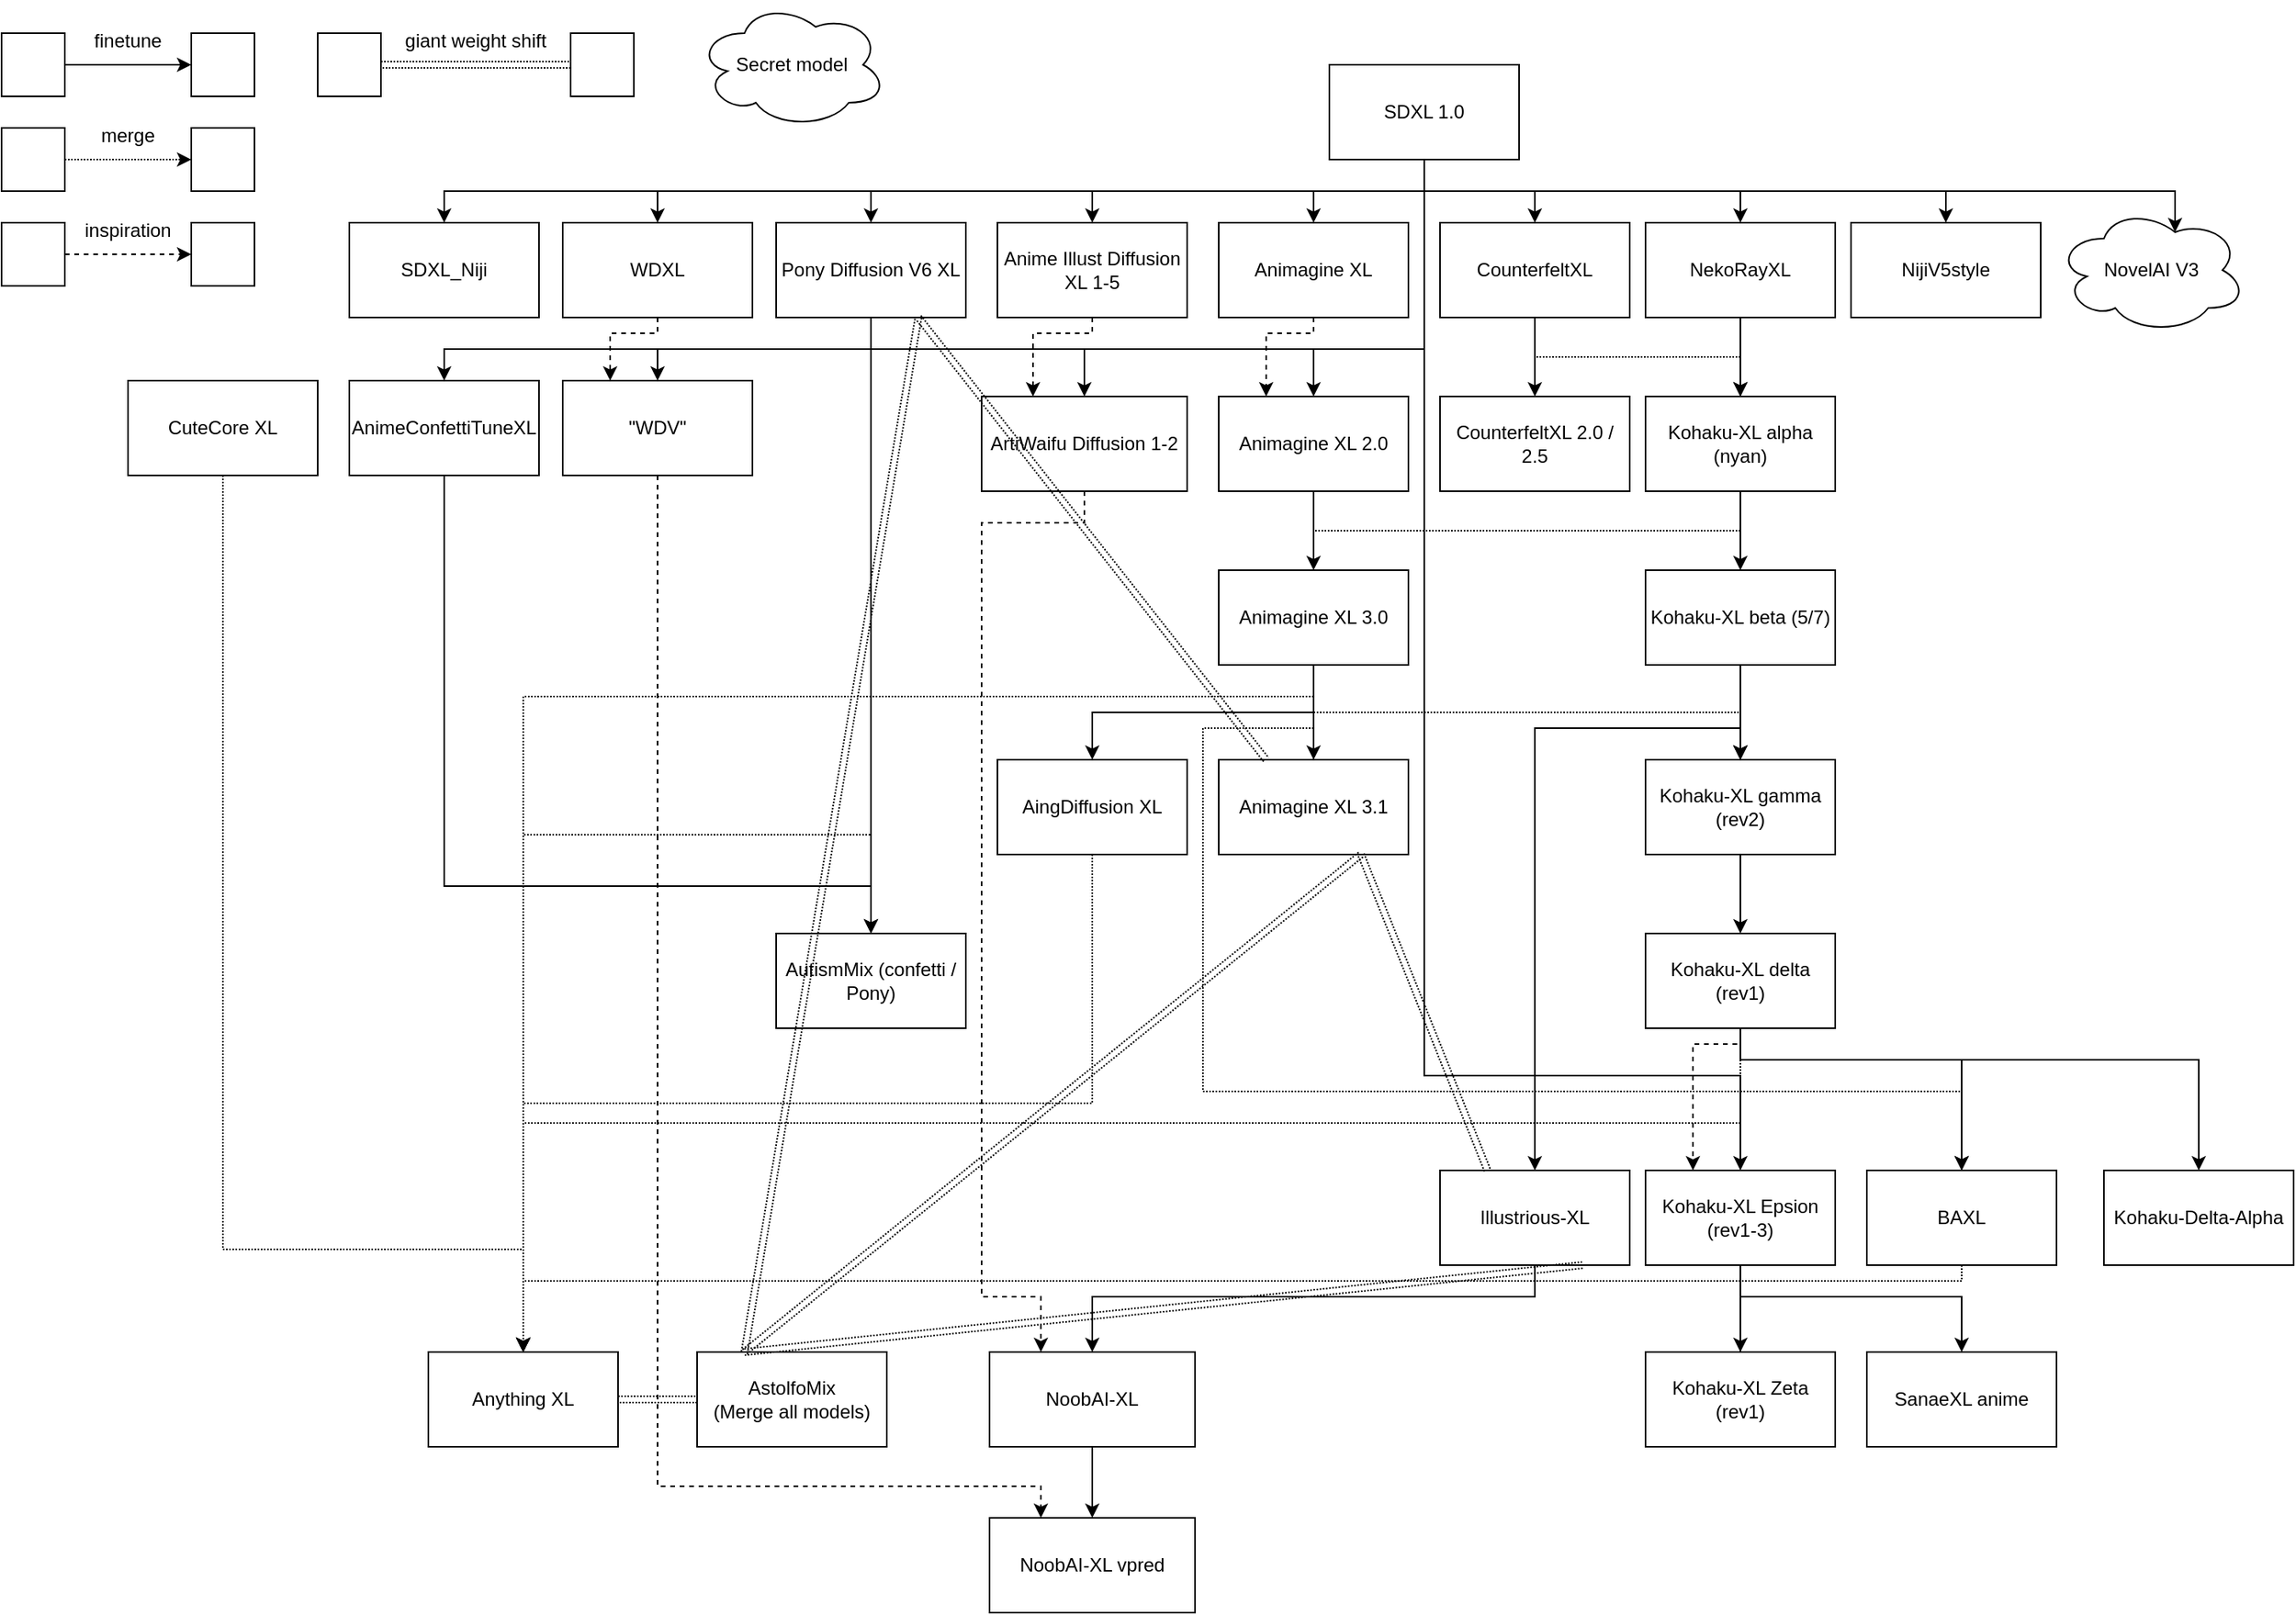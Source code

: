 <mxfile version="24.8.0">
  <diagram id="m0Ob3QLjGS2blMZskuCH" name="Page-1">
    <mxGraphModel dx="794" dy="1143" grid="1" gridSize="10" guides="1" tooltips="1" connect="1" arrows="1" fold="1" page="1" pageScale="1" pageWidth="827" pageHeight="1169" math="0" shadow="0">
      <root>
        <mxCell id="0" />
        <mxCell id="1" parent="0" />
        <mxCell id="ceStB5Z2nyG-vY0FfexK-5" style="edgeStyle=orthogonalEdgeStyle;rounded=0;orthogonalLoop=1;jettySize=auto;html=1;exitX=0.5;exitY=1;exitDx=0;exitDy=0;entryX=0.5;entryY=0;entryDx=0;entryDy=0;" parent="1" source="ceStB5Z2nyG-vY0FfexK-1" target="ceStB5Z2nyG-vY0FfexK-2" edge="1">
          <mxGeometry relative="1" as="geometry" />
        </mxCell>
        <mxCell id="ceStB5Z2nyG-vY0FfexK-6" style="edgeStyle=orthogonalEdgeStyle;rounded=0;orthogonalLoop=1;jettySize=auto;html=1;exitX=0.5;exitY=1;exitDx=0;exitDy=0;entryX=0.5;entryY=0;entryDx=0;entryDy=0;" parent="1" source="ceStB5Z2nyG-vY0FfexK-1" target="ceStB5Z2nyG-vY0FfexK-3" edge="1">
          <mxGeometry relative="1" as="geometry">
            <mxPoint x="970" y="100" as="sourcePoint" />
          </mxGeometry>
        </mxCell>
        <mxCell id="ceStB5Z2nyG-vY0FfexK-7" style="edgeStyle=orthogonalEdgeStyle;rounded=0;orthogonalLoop=1;jettySize=auto;html=1;exitX=0.5;exitY=1;exitDx=0;exitDy=0;entryX=0.5;entryY=0;entryDx=0;entryDy=0;" parent="1" source="ceStB5Z2nyG-vY0FfexK-1" target="ceStB5Z2nyG-vY0FfexK-4" edge="1">
          <mxGeometry relative="1" as="geometry" />
        </mxCell>
        <mxCell id="ceStB5Z2nyG-vY0FfexK-9" style="edgeStyle=orthogonalEdgeStyle;rounded=0;orthogonalLoop=1;jettySize=auto;html=1;exitX=0.5;exitY=1;exitDx=0;exitDy=0;entryX=0.5;entryY=0;entryDx=0;entryDy=0;" parent="1" source="ceStB5Z2nyG-vY0FfexK-1" target="ceStB5Z2nyG-vY0FfexK-8" edge="1">
          <mxGeometry relative="1" as="geometry">
            <mxPoint x="970" y="100" as="sourcePoint" />
          </mxGeometry>
        </mxCell>
        <mxCell id="ceStB5Z2nyG-vY0FfexK-17" style="edgeStyle=orthogonalEdgeStyle;rounded=0;orthogonalLoop=1;jettySize=auto;html=1;exitX=0.5;exitY=1;exitDx=0;exitDy=0;entryX=0.5;entryY=0;entryDx=0;entryDy=0;" parent="1" source="ceStB5Z2nyG-vY0FfexK-1" target="ceStB5Z2nyG-vY0FfexK-10" edge="1">
          <mxGeometry relative="1" as="geometry" />
        </mxCell>
        <mxCell id="ceStB5Z2nyG-vY0FfexK-21" style="edgeStyle=orthogonalEdgeStyle;rounded=0;orthogonalLoop=1;jettySize=auto;html=1;exitX=0.5;exitY=1;exitDx=0;exitDy=0;entryX=0.5;entryY=0;entryDx=0;entryDy=0;" parent="1" source="ceStB5Z2nyG-vY0FfexK-1" target="ceStB5Z2nyG-vY0FfexK-18" edge="1">
          <mxGeometry relative="1" as="geometry">
            <mxPoint x="970" y="100" as="sourcePoint" />
            <Array as="points">
              <mxPoint x="940" y="120" />
              <mxPoint x="1010" y="120" />
            </Array>
          </mxGeometry>
        </mxCell>
        <mxCell id="ceStB5Z2nyG-vY0FfexK-31" style="edgeStyle=orthogonalEdgeStyle;rounded=0;orthogonalLoop=1;jettySize=auto;html=1;exitX=0.5;exitY=1;exitDx=0;exitDy=0;entryX=0.5;entryY=0;entryDx=0;entryDy=0;" parent="1" source="ceStB5Z2nyG-vY0FfexK-1" target="ceStB5Z2nyG-vY0FfexK-29" edge="1">
          <mxGeometry relative="1" as="geometry">
            <Array as="points">
              <mxPoint x="940" y="220" />
              <mxPoint x="725" y="220" />
            </Array>
          </mxGeometry>
        </mxCell>
        <mxCell id="ceStB5Z2nyG-vY0FfexK-32" style="edgeStyle=orthogonalEdgeStyle;rounded=0;orthogonalLoop=1;jettySize=auto;html=1;exitX=0.5;exitY=1;exitDx=0;exitDy=0;entryX=0.5;entryY=0;entryDx=0;entryDy=0;" parent="1" source="ceStB5Z2nyG-vY0FfexK-1" target="ceStB5Z2nyG-vY0FfexK-27" edge="1">
          <mxGeometry relative="1" as="geometry" />
        </mxCell>
        <mxCell id="ceStB5Z2nyG-vY0FfexK-35" style="edgeStyle=orthogonalEdgeStyle;rounded=0;orthogonalLoop=1;jettySize=auto;html=1;exitX=0.5;exitY=1;exitDx=0;exitDy=0;entryX=0.625;entryY=0.2;entryDx=0;entryDy=0;entryPerimeter=0;" parent="1" source="ceStB5Z2nyG-vY0FfexK-1" target="ceStB5Z2nyG-vY0FfexK-88" edge="1">
          <mxGeometry relative="1" as="geometry">
            <mxPoint x="970" y="100" as="sourcePoint" />
            <mxPoint x="1405.0" y="140" as="targetPoint" />
            <Array as="points">
              <mxPoint x="940" y="120" />
              <mxPoint x="1415" y="120" />
            </Array>
          </mxGeometry>
        </mxCell>
        <mxCell id="ceStB5Z2nyG-vY0FfexK-41" style="edgeStyle=orthogonalEdgeStyle;rounded=0;orthogonalLoop=1;jettySize=auto;html=1;exitX=0.5;exitY=1;exitDx=0;exitDy=0;entryX=0.5;entryY=0;entryDx=0;entryDy=0;" parent="1" source="ceStB5Z2nyG-vY0FfexK-1" target="ceStB5Z2nyG-vY0FfexK-40" edge="1">
          <mxGeometry relative="1" as="geometry" />
        </mxCell>
        <mxCell id="ceStB5Z2nyG-vY0FfexK-47" style="edgeStyle=orthogonalEdgeStyle;rounded=0;orthogonalLoop=1;jettySize=auto;html=1;exitX=0.5;exitY=1;exitDx=0;exitDy=0;entryX=0.5;entryY=0;entryDx=0;entryDy=0;" parent="1" source="ceStB5Z2nyG-vY0FfexK-1" target="ceStB5Z2nyG-vY0FfexK-42" edge="1">
          <mxGeometry relative="1" as="geometry">
            <Array as="points">
              <mxPoint x="940" y="220" />
              <mxPoint x="455" y="220" />
            </Array>
          </mxGeometry>
        </mxCell>
        <mxCell id="ceStB5Z2nyG-vY0FfexK-76" style="edgeStyle=orthogonalEdgeStyle;rounded=0;orthogonalLoop=1;jettySize=auto;html=1;exitX=0.5;exitY=1;exitDx=0;exitDy=0;entryX=0.5;entryY=0;entryDx=0;entryDy=0;" parent="1" source="ceStB5Z2nyG-vY0FfexK-1" target="ceStB5Z2nyG-vY0FfexK-74" edge="1">
          <mxGeometry relative="1" as="geometry">
            <Array as="points">
              <mxPoint x="940" y="680" />
              <mxPoint x="1140" y="680" />
            </Array>
          </mxGeometry>
        </mxCell>
        <mxCell id="ceStB5Z2nyG-vY0FfexK-84" style="edgeStyle=orthogonalEdgeStyle;rounded=0;orthogonalLoop=1;jettySize=auto;html=1;exitX=0.5;exitY=1;exitDx=0;exitDy=0;entryX=0.5;entryY=0;entryDx=0;entryDy=0;" parent="1" source="ceStB5Z2nyG-vY0FfexK-1" target="ceStB5Z2nyG-vY0FfexK-82" edge="1">
          <mxGeometry relative="1" as="geometry">
            <Array as="points">
              <mxPoint x="940" y="220" />
              <mxPoint x="320" y="220" />
            </Array>
          </mxGeometry>
        </mxCell>
        <mxCell id="ceStB5Z2nyG-vY0FfexK-1" value="SDXL 1.0" style="rounded=0;whiteSpace=wrap;html=1;" parent="1" vertex="1">
          <mxGeometry x="880" y="40" width="120" height="60" as="geometry" />
        </mxCell>
        <mxCell id="ceStB5Z2nyG-vY0FfexK-2" value="SDXL_Niji" style="rounded=0;whiteSpace=wrap;html=1;" parent="1" vertex="1">
          <mxGeometry x="260" y="140" width="120" height="60" as="geometry" />
        </mxCell>
        <mxCell id="ceStB5Z2nyG-vY0FfexK-3" value="NijiV5style" style="rounded=0;whiteSpace=wrap;html=1;" parent="1" vertex="1">
          <mxGeometry x="1210" y="140" width="120" height="60" as="geometry" />
        </mxCell>
        <mxCell id="ceStB5Z2nyG-vY0FfexK-65" style="edgeStyle=orthogonalEdgeStyle;rounded=0;orthogonalLoop=1;jettySize=auto;html=1;exitX=0.5;exitY=1;exitDx=0;exitDy=0;entryX=0.5;entryY=0;entryDx=0;entryDy=0;dashed=1;dashPattern=1 1;" parent="1" source="ceStB5Z2nyG-vY0FfexK-4" target="ceStB5Z2nyG-vY0FfexK-58" edge="1">
          <mxGeometry relative="1" as="geometry" />
        </mxCell>
        <mxCell id="ceStB5Z2nyG-vY0FfexK-73" style="edgeStyle=orthogonalEdgeStyle;rounded=0;orthogonalLoop=1;jettySize=auto;html=1;exitX=0.5;exitY=1;exitDx=0;exitDy=0;entryX=0.5;entryY=0;entryDx=0;entryDy=0;" parent="1" source="ceStB5Z2nyG-vY0FfexK-4" target="ceStB5Z2nyG-vY0FfexK-72" edge="1">
          <mxGeometry relative="1" as="geometry" />
        </mxCell>
        <mxCell id="ceStB5Z2nyG-vY0FfexK-4" value="Pony Diffusion V6 XL" style="rounded=0;whiteSpace=wrap;html=1;" parent="1" vertex="1">
          <mxGeometry x="530" y="140" width="120" height="60" as="geometry" />
        </mxCell>
        <mxCell id="ceStB5Z2nyG-vY0FfexK-25" style="edgeStyle=orthogonalEdgeStyle;rounded=0;orthogonalLoop=1;jettySize=auto;html=1;exitX=0.5;exitY=1;exitDx=0;exitDy=0;entryX=0.5;entryY=0;entryDx=0;entryDy=0;" parent="1" source="ceStB5Z2nyG-vY0FfexK-8" target="ceStB5Z2nyG-vY0FfexK-24" edge="1">
          <mxGeometry relative="1" as="geometry" />
        </mxCell>
        <mxCell id="ceStB5Z2nyG-vY0FfexK-8" value="NekoRayXL" style="rounded=0;whiteSpace=wrap;html=1;" parent="1" vertex="1">
          <mxGeometry x="1080" y="140" width="120" height="60" as="geometry" />
        </mxCell>
        <mxCell id="ceStB5Z2nyG-vY0FfexK-14" style="edgeStyle=orthogonalEdgeStyle;rounded=0;orthogonalLoop=1;jettySize=auto;html=1;exitX=0.5;exitY=1;exitDx=0;exitDy=0;entryX=0.5;entryY=0;entryDx=0;entryDy=0;" parent="1" source="ceStB5Z2nyG-vY0FfexK-1" target="ceStB5Z2nyG-vY0FfexK-11" edge="1">
          <mxGeometry relative="1" as="geometry">
            <Array as="points">
              <mxPoint x="940" y="220" />
              <mxPoint x="870" y="220" />
            </Array>
          </mxGeometry>
        </mxCell>
        <mxCell id="ceStB5Z2nyG-vY0FfexK-28" style="edgeStyle=orthogonalEdgeStyle;rounded=0;orthogonalLoop=1;jettySize=auto;html=1;exitX=0.5;exitY=1;exitDx=0;exitDy=0;entryX=0.25;entryY=0;entryDx=0;entryDy=0;dashed=1;" parent="1" source="ceStB5Z2nyG-vY0FfexK-10" target="ceStB5Z2nyG-vY0FfexK-11" edge="1">
          <mxGeometry relative="1" as="geometry">
            <Array as="points">
              <mxPoint x="870" y="210" />
              <mxPoint x="840" y="210" />
            </Array>
          </mxGeometry>
        </mxCell>
        <mxCell id="ceStB5Z2nyG-vY0FfexK-10" value="Animagine XL" style="rounded=0;whiteSpace=wrap;html=1;" parent="1" vertex="1">
          <mxGeometry x="810" y="140" width="120" height="60" as="geometry" />
        </mxCell>
        <mxCell id="ceStB5Z2nyG-vY0FfexK-15" style="edgeStyle=orthogonalEdgeStyle;rounded=0;orthogonalLoop=1;jettySize=auto;html=1;exitX=0.5;exitY=1;exitDx=0;exitDy=0;entryX=0.5;entryY=0;entryDx=0;entryDy=0;" parent="1" source="ceStB5Z2nyG-vY0FfexK-11" target="ceStB5Z2nyG-vY0FfexK-12" edge="1">
          <mxGeometry relative="1" as="geometry" />
        </mxCell>
        <mxCell id="ceStB5Z2nyG-vY0FfexK-53" style="edgeStyle=orthogonalEdgeStyle;rounded=0;orthogonalLoop=1;jettySize=auto;html=1;exitX=0.5;exitY=1;exitDx=0;exitDy=0;entryX=0.5;entryY=0;entryDx=0;entryDy=0;startArrow=none;" parent="1" source="ceStB5Z2nyG-vY0FfexK-48" target="ceStB5Z2nyG-vY0FfexK-51" edge="1">
          <mxGeometry relative="1" as="geometry" />
        </mxCell>
        <mxCell id="ceStB5Z2nyG-vY0FfexK-11" value="Animagine XL 2.0" style="rounded=0;whiteSpace=wrap;html=1;" parent="1" vertex="1">
          <mxGeometry x="810" y="250" width="120" height="60" as="geometry" />
        </mxCell>
        <mxCell id="ceStB5Z2nyG-vY0FfexK-16" style="edgeStyle=orthogonalEdgeStyle;rounded=0;orthogonalLoop=1;jettySize=auto;html=1;exitX=0.5;exitY=1;exitDx=0;exitDy=0;entryX=0.5;entryY=0;entryDx=0;entryDy=0;" parent="1" source="ceStB5Z2nyG-vY0FfexK-12" target="ceStB5Z2nyG-vY0FfexK-13" edge="1">
          <mxGeometry relative="1" as="geometry" />
        </mxCell>
        <mxCell id="ceStB5Z2nyG-vY0FfexK-54" style="edgeStyle=orthogonalEdgeStyle;rounded=0;orthogonalLoop=1;jettySize=auto;html=1;exitX=0.5;exitY=1;exitDx=0;exitDy=0;entryX=0.5;entryY=0;entryDx=0;entryDy=0;dashed=1;dashPattern=1 1;" parent="1" source="ceStB5Z2nyG-vY0FfexK-12" target="ceStB5Z2nyG-vY0FfexK-51" edge="1">
          <mxGeometry relative="1" as="geometry" />
        </mxCell>
        <mxCell id="ceStB5Z2nyG-vY0FfexK-61" style="edgeStyle=orthogonalEdgeStyle;rounded=0;orthogonalLoop=1;jettySize=auto;html=1;exitX=0.5;exitY=1;exitDx=0;exitDy=0;entryX=0.5;entryY=0;entryDx=0;entryDy=0;" parent="1" source="ceStB5Z2nyG-vY0FfexK-12" target="ceStB5Z2nyG-vY0FfexK-59" edge="1">
          <mxGeometry relative="1" as="geometry" />
        </mxCell>
        <mxCell id="ceStB5Z2nyG-vY0FfexK-71" style="edgeStyle=orthogonalEdgeStyle;rounded=0;orthogonalLoop=1;jettySize=auto;html=1;exitX=0.5;exitY=1;exitDx=0;exitDy=0;entryX=0.5;entryY=0;entryDx=0;entryDy=0;dashed=1;dashPattern=1 1;" parent="1" source="ceStB5Z2nyG-vY0FfexK-12" target="ceStB5Z2nyG-vY0FfexK-68" edge="1">
          <mxGeometry relative="1" as="geometry">
            <Array as="points">
              <mxPoint x="870" y="460" />
              <mxPoint x="800" y="460" />
              <mxPoint x="800" y="690" />
              <mxPoint x="1280" y="690" />
            </Array>
          </mxGeometry>
        </mxCell>
        <mxCell id="ceStB5Z2nyG-vY0FfexK-12" value="Animagine XL 3.0" style="rounded=0;whiteSpace=wrap;html=1;" parent="1" vertex="1">
          <mxGeometry x="810" y="360" width="120" height="60" as="geometry" />
        </mxCell>
        <mxCell id="ceStB5Z2nyG-vY0FfexK-22" style="edgeStyle=orthogonalEdgeStyle;rounded=0;orthogonalLoop=1;jettySize=auto;html=1;exitX=0.5;exitY=1;exitDx=0;exitDy=0;entryX=0.5;entryY=0;entryDx=0;entryDy=0;" parent="1" source="ceStB5Z2nyG-vY0FfexK-18" target="ceStB5Z2nyG-vY0FfexK-19" edge="1">
          <mxGeometry relative="1" as="geometry" />
        </mxCell>
        <mxCell id="ceStB5Z2nyG-vY0FfexK-26" style="edgeStyle=orthogonalEdgeStyle;rounded=0;orthogonalLoop=1;jettySize=auto;html=1;exitX=0.5;exitY=1;exitDx=0;exitDy=0;entryX=0.5;entryY=0;entryDx=0;entryDy=0;dashed=1;dashPattern=1 1;" parent="1" source="ceStB5Z2nyG-vY0FfexK-18" target="ceStB5Z2nyG-vY0FfexK-24" edge="1">
          <mxGeometry relative="1" as="geometry">
            <mxPoint x="1290" y="560" as="targetPoint" />
          </mxGeometry>
        </mxCell>
        <mxCell id="ceStB5Z2nyG-vY0FfexK-18" value="CounterfeltXL" style="rounded=0;whiteSpace=wrap;html=1;" parent="1" vertex="1">
          <mxGeometry x="950" y="140" width="120" height="60" as="geometry" />
        </mxCell>
        <mxCell id="ceStB5Z2nyG-vY0FfexK-19" value="CounterfeltXL 2.0 / 2.5" style="rounded=0;whiteSpace=wrap;html=1;" parent="1" vertex="1">
          <mxGeometry x="950" y="250" width="120" height="60" as="geometry" />
        </mxCell>
        <mxCell id="ceStB5Z2nyG-vY0FfexK-49" style="edgeStyle=orthogonalEdgeStyle;rounded=0;orthogonalLoop=1;jettySize=auto;html=1;exitX=0.5;exitY=1;exitDx=0;exitDy=0;" parent="1" source="ceStB5Z2nyG-vY0FfexK-24" target="ceStB5Z2nyG-vY0FfexK-48" edge="1">
          <mxGeometry relative="1" as="geometry" />
        </mxCell>
        <mxCell id="ceStB5Z2nyG-vY0FfexK-24" value="Kohaku-XL alpha (nyan)" style="rounded=0;whiteSpace=wrap;html=1;" parent="1" vertex="1">
          <mxGeometry x="1080" y="250" width="120" height="60" as="geometry" />
        </mxCell>
        <mxCell id="ceStB5Z2nyG-vY0FfexK-30" style="edgeStyle=orthogonalEdgeStyle;rounded=0;orthogonalLoop=1;jettySize=auto;html=1;exitX=0.5;exitY=1;exitDx=0;exitDy=0;entryX=0.25;entryY=0;entryDx=0;entryDy=0;dashed=1;" parent="1" source="ceStB5Z2nyG-vY0FfexK-27" target="ceStB5Z2nyG-vY0FfexK-29" edge="1">
          <mxGeometry relative="1" as="geometry">
            <Array as="points">
              <mxPoint x="730" y="210" />
              <mxPoint x="693" y="210" />
            </Array>
          </mxGeometry>
        </mxCell>
        <mxCell id="ceStB5Z2nyG-vY0FfexK-27" value="Anime Illust Diffusion XL 1-5" style="rounded=0;whiteSpace=wrap;html=1;" parent="1" vertex="1">
          <mxGeometry x="670" y="140" width="120" height="60" as="geometry" />
        </mxCell>
        <mxCell id="ceStB5Z2nyG-vY0FfexK-39" style="edgeStyle=orthogonalEdgeStyle;rounded=0;orthogonalLoop=1;jettySize=auto;html=1;exitX=0.5;exitY=1;exitDx=0;exitDy=0;entryX=0.25;entryY=0;entryDx=0;entryDy=0;dashed=1;" parent="1" source="ceStB5Z2nyG-vY0FfexK-29" target="ceStB5Z2nyG-vY0FfexK-33" edge="1">
          <mxGeometry relative="1" as="geometry">
            <Array as="points">
              <mxPoint x="725" y="330" />
              <mxPoint x="660" y="330" />
              <mxPoint x="660" y="820" />
              <mxPoint x="698" y="820" />
            </Array>
          </mxGeometry>
        </mxCell>
        <mxCell id="ceStB5Z2nyG-vY0FfexK-29" value="ArtiWaifu Diffusion 1-2" style="rounded=0;whiteSpace=wrap;html=1;" parent="1" vertex="1">
          <mxGeometry x="660" y="250" width="130" height="60" as="geometry" />
        </mxCell>
        <mxCell id="ceStB5Z2nyG-vY0FfexK-45" style="edgeStyle=orthogonalEdgeStyle;rounded=0;orthogonalLoop=1;jettySize=auto;html=1;exitX=0.5;exitY=1;exitDx=0;exitDy=0;entryX=0.5;entryY=0;entryDx=0;entryDy=0;" parent="1" source="ceStB5Z2nyG-vY0FfexK-33" target="ceStB5Z2nyG-vY0FfexK-44" edge="1">
          <mxGeometry relative="1" as="geometry" />
        </mxCell>
        <mxCell id="ceStB5Z2nyG-vY0FfexK-33" value="NoobAI-XL" style="rounded=0;whiteSpace=wrap;html=1;" parent="1" vertex="1">
          <mxGeometry x="665" y="855" width="130" height="60" as="geometry" />
        </mxCell>
        <mxCell id="ceStB5Z2nyG-vY0FfexK-37" style="edgeStyle=orthogonalEdgeStyle;rounded=0;orthogonalLoop=1;jettySize=auto;html=1;exitX=0.5;exitY=1;exitDx=0;exitDy=0;entryX=0.5;entryY=0;entryDx=0;entryDy=0;" parent="1" source="ceStB5Z2nyG-vY0FfexK-36" target="ceStB5Z2nyG-vY0FfexK-33" edge="1">
          <mxGeometry relative="1" as="geometry">
            <Array as="points">
              <mxPoint x="1010" y="820" />
              <mxPoint x="730" y="820" />
            </Array>
          </mxGeometry>
        </mxCell>
        <mxCell id="ceStB5Z2nyG-vY0FfexK-36" value="&lt;div&gt;Illustrious-XL&lt;/div&gt;" style="rounded=0;whiteSpace=wrap;html=1;" parent="1" vertex="1">
          <mxGeometry x="950" y="740" width="120" height="60" as="geometry" />
        </mxCell>
        <mxCell id="ceStB5Z2nyG-vY0FfexK-43" style="edgeStyle=orthogonalEdgeStyle;rounded=0;orthogonalLoop=1;jettySize=auto;html=1;exitX=0.5;exitY=1;exitDx=0;exitDy=0;entryX=0.25;entryY=0;entryDx=0;entryDy=0;dashed=1;" parent="1" source="ceStB5Z2nyG-vY0FfexK-40" target="ceStB5Z2nyG-vY0FfexK-42" edge="1">
          <mxGeometry relative="1" as="geometry">
            <Array as="points">
              <mxPoint x="455" y="210" />
              <mxPoint x="425" y="210" />
            </Array>
          </mxGeometry>
        </mxCell>
        <mxCell id="ceStB5Z2nyG-vY0FfexK-40" value="WDXL" style="rounded=0;whiteSpace=wrap;html=1;" parent="1" vertex="1">
          <mxGeometry x="395" y="140" width="120" height="60" as="geometry" />
        </mxCell>
        <mxCell id="ceStB5Z2nyG-vY0FfexK-46" style="edgeStyle=orthogonalEdgeStyle;rounded=0;orthogonalLoop=1;jettySize=auto;html=1;exitX=0.5;exitY=1;exitDx=0;exitDy=0;entryX=0.25;entryY=0;entryDx=0;entryDy=0;dashed=1;" parent="1" source="ceStB5Z2nyG-vY0FfexK-42" target="ceStB5Z2nyG-vY0FfexK-44" edge="1">
          <mxGeometry relative="1" as="geometry">
            <Array as="points">
              <mxPoint x="455" y="940" />
              <mxPoint x="698" y="940" />
            </Array>
          </mxGeometry>
        </mxCell>
        <mxCell id="ceStB5Z2nyG-vY0FfexK-42" value="&quot;WDV&quot;" style="rounded=0;whiteSpace=wrap;html=1;" parent="1" vertex="1">
          <mxGeometry x="395" y="240" width="120" height="60" as="geometry" />
        </mxCell>
        <mxCell id="ceStB5Z2nyG-vY0FfexK-44" value="NoobAI-XL vpred" style="rounded=0;whiteSpace=wrap;html=1;" parent="1" vertex="1">
          <mxGeometry x="665" y="960" width="130" height="60" as="geometry" />
        </mxCell>
        <mxCell id="ceStB5Z2nyG-vY0FfexK-50" style="edgeStyle=orthogonalEdgeStyle;rounded=0;orthogonalLoop=1;jettySize=auto;html=1;exitX=0.5;exitY=1;exitDx=0;exitDy=0;entryX=0.5;entryY=0;entryDx=0;entryDy=0;" parent="1" source="ceStB5Z2nyG-vY0FfexK-48" target="ceStB5Z2nyG-vY0FfexK-36" edge="1">
          <mxGeometry relative="1" as="geometry">
            <Array as="points">
              <mxPoint x="1140" y="460" />
              <mxPoint x="1010" y="460" />
            </Array>
          </mxGeometry>
        </mxCell>
        <mxCell id="ceStB5Z2nyG-vY0FfexK-52" style="edgeStyle=orthogonalEdgeStyle;rounded=0;orthogonalLoop=1;jettySize=auto;html=1;exitX=0.5;exitY=1;exitDx=0;exitDy=0;entryX=0.5;entryY=0;entryDx=0;entryDy=0;" parent="1" source="ceStB5Z2nyG-vY0FfexK-48" target="ceStB5Z2nyG-vY0FfexK-51" edge="1">
          <mxGeometry relative="1" as="geometry" />
        </mxCell>
        <mxCell id="ceStB5Z2nyG-vY0FfexK-56" style="edgeStyle=orthogonalEdgeStyle;rounded=0;orthogonalLoop=1;jettySize=auto;html=1;exitX=0.5;exitY=1;exitDx=0;exitDy=0;entryX=0.5;entryY=0;entryDx=0;entryDy=0;" parent="1" source="ceStB5Z2nyG-vY0FfexK-51" target="ceStB5Z2nyG-vY0FfexK-55" edge="1">
          <mxGeometry relative="1" as="geometry" />
        </mxCell>
        <mxCell id="ceStB5Z2nyG-vY0FfexK-51" value="Kohaku-XL gamma (rev2)" style="rounded=0;whiteSpace=wrap;html=1;" parent="1" vertex="1">
          <mxGeometry x="1080" y="480" width="120" height="60" as="geometry" />
        </mxCell>
        <mxCell id="ceStB5Z2nyG-vY0FfexK-70" style="edgeStyle=orthogonalEdgeStyle;rounded=0;orthogonalLoop=1;jettySize=auto;html=1;exitX=0.5;exitY=1;exitDx=0;exitDy=0;entryX=0.5;entryY=0;entryDx=0;entryDy=0;" parent="1" source="ceStB5Z2nyG-vY0FfexK-55" target="ceStB5Z2nyG-vY0FfexK-68" edge="1">
          <mxGeometry relative="1" as="geometry">
            <Array as="points">
              <mxPoint x="1140" y="670" />
              <mxPoint x="1280" y="670" />
            </Array>
          </mxGeometry>
        </mxCell>
        <mxCell id="ceStB5Z2nyG-vY0FfexK-75" style="edgeStyle=orthogonalEdgeStyle;rounded=0;orthogonalLoop=1;jettySize=auto;html=1;exitX=0.5;exitY=1;exitDx=0;exitDy=0;entryX=0.25;entryY=0;entryDx=0;entryDy=0;dashed=1;" parent="1" source="ceStB5Z2nyG-vY0FfexK-55" target="ceStB5Z2nyG-vY0FfexK-74" edge="1">
          <mxGeometry relative="1" as="geometry">
            <Array as="points">
              <mxPoint x="1140" y="660" />
              <mxPoint x="1110" y="660" />
            </Array>
          </mxGeometry>
        </mxCell>
        <mxCell id="ceStB5Z2nyG-vY0FfexK-78" style="edgeStyle=orthogonalEdgeStyle;rounded=0;orthogonalLoop=1;jettySize=auto;html=1;exitX=0.5;exitY=1;exitDx=0;exitDy=0;entryX=0.5;entryY=0;entryDx=0;entryDy=0;startArrow=none;" parent="1" source="ceStB5Z2nyG-vY0FfexK-55" target="ceStB5Z2nyG-vY0FfexK-77" edge="1">
          <mxGeometry relative="1" as="geometry">
            <Array as="points">
              <mxPoint x="1140" y="670" />
              <mxPoint x="1430" y="670" />
            </Array>
          </mxGeometry>
        </mxCell>
        <mxCell id="ceStB5Z2nyG-vY0FfexK-55" value="Kohaku-XL delta (rev1)" style="rounded=0;whiteSpace=wrap;html=1;" parent="1" vertex="1">
          <mxGeometry x="1080" y="590" width="120" height="60" as="geometry" />
        </mxCell>
        <mxCell id="ceStB5Z2nyG-vY0FfexK-58" value="Anything XL" style="rounded=0;whiteSpace=wrap;html=1;" parent="1" vertex="1">
          <mxGeometry x="310" y="855" width="120" height="60" as="geometry" />
        </mxCell>
        <mxCell id="ceStB5Z2nyG-vY0FfexK-63" style="edgeStyle=orthogonalEdgeStyle;rounded=0;orthogonalLoop=1;jettySize=auto;html=1;exitX=0.5;exitY=1;exitDx=0;exitDy=0;entryX=0.5;entryY=0;entryDx=0;entryDy=0;dashed=1;dashPattern=1 1;" parent="1" source="ceStB5Z2nyG-vY0FfexK-59" target="ceStB5Z2nyG-vY0FfexK-58" edge="1">
          <mxGeometry relative="1" as="geometry">
            <mxPoint x="955" y="1055" as="targetPoint" />
          </mxGeometry>
        </mxCell>
        <mxCell id="ceStB5Z2nyG-vY0FfexK-59" value="AingDiffusion XL" style="rounded=0;whiteSpace=wrap;html=1;" parent="1" vertex="1">
          <mxGeometry x="670" y="480" width="120" height="60" as="geometry" />
        </mxCell>
        <mxCell id="ceStB5Z2nyG-vY0FfexK-67" style="edgeStyle=orthogonalEdgeStyle;rounded=0;orthogonalLoop=1;jettySize=auto;html=1;exitX=0.5;exitY=1;exitDx=0;exitDy=0;entryX=0.5;entryY=0;entryDx=0;entryDy=0;dashed=1;dashPattern=1 1;" parent="1" source="ceStB5Z2nyG-vY0FfexK-66" target="ceStB5Z2nyG-vY0FfexK-58" edge="1">
          <mxGeometry relative="1" as="geometry">
            <mxPoint x="955" y="1055" as="targetPoint" />
            <Array as="points">
              <mxPoint x="180" y="790" />
              <mxPoint x="370" y="790" />
            </Array>
          </mxGeometry>
        </mxCell>
        <mxCell id="ceStB5Z2nyG-vY0FfexK-66" value="CuteCore XL" style="rounded=0;whiteSpace=wrap;html=1;" parent="1" vertex="1">
          <mxGeometry x="120" y="240" width="120" height="60" as="geometry" />
        </mxCell>
        <mxCell id="ceStB5Z2nyG-vY0FfexK-69" style="edgeStyle=orthogonalEdgeStyle;rounded=0;orthogonalLoop=1;jettySize=auto;html=1;exitX=0.5;exitY=1;exitDx=0;exitDy=0;entryX=0.5;entryY=0;entryDx=0;entryDy=0;dashed=1;dashPattern=1 1;" parent="1" source="ceStB5Z2nyG-vY0FfexK-68" target="ceStB5Z2nyG-vY0FfexK-58" edge="1">
          <mxGeometry relative="1" as="geometry">
            <mxPoint x="955" y="1055" as="targetPoint" />
            <Array as="points">
              <mxPoint x="1280" y="810" />
              <mxPoint x="370" y="810" />
            </Array>
          </mxGeometry>
        </mxCell>
        <mxCell id="ceStB5Z2nyG-vY0FfexK-68" value="BAXL" style="rounded=0;whiteSpace=wrap;html=1;" parent="1" vertex="1">
          <mxGeometry x="1220" y="740" width="120" height="60" as="geometry" />
        </mxCell>
        <mxCell id="ceStB5Z2nyG-vY0FfexK-72" value="AutismMix (confetti / Pony)" style="rounded=0;whiteSpace=wrap;html=1;" parent="1" vertex="1">
          <mxGeometry x="530" y="590" width="120" height="60" as="geometry" />
        </mxCell>
        <mxCell id="ceStB5Z2nyG-vY0FfexK-80" style="edgeStyle=orthogonalEdgeStyle;rounded=0;orthogonalLoop=1;jettySize=auto;html=1;exitX=0.5;exitY=1;exitDx=0;exitDy=0;entryX=0.5;entryY=0;entryDx=0;entryDy=0;" parent="1" source="ceStB5Z2nyG-vY0FfexK-74" target="ceStB5Z2nyG-vY0FfexK-79" edge="1">
          <mxGeometry relative="1" as="geometry">
            <Array as="points">
              <mxPoint x="1140" y="820" />
              <mxPoint x="1280" y="820" />
            </Array>
          </mxGeometry>
        </mxCell>
        <mxCell id="ceStB5Z2nyG-vY0FfexK-86" style="edgeStyle=orthogonalEdgeStyle;rounded=0;orthogonalLoop=1;jettySize=auto;html=1;exitX=0.5;exitY=1;exitDx=0;exitDy=0;entryX=0.5;entryY=0;entryDx=0;entryDy=0;" parent="1" source="ceStB5Z2nyG-vY0FfexK-74" target="ceStB5Z2nyG-vY0FfexK-81" edge="1">
          <mxGeometry relative="1" as="geometry" />
        </mxCell>
        <mxCell id="ceStB5Z2nyG-vY0FfexK-77" value="Kohaku-Delta-Alpha" style="rounded=0;whiteSpace=wrap;html=1;" parent="1" vertex="1">
          <mxGeometry x="1370" y="740" width="120" height="60" as="geometry" />
        </mxCell>
        <mxCell id="ceStB5Z2nyG-vY0FfexK-79" value="SanaeXL anime" style="rounded=0;whiteSpace=wrap;html=1;" parent="1" vertex="1">
          <mxGeometry x="1220" y="855" width="120" height="60" as="geometry" />
        </mxCell>
        <mxCell id="ceStB5Z2nyG-vY0FfexK-83" style="edgeStyle=orthogonalEdgeStyle;rounded=0;orthogonalLoop=1;jettySize=auto;html=1;exitX=0.5;exitY=1;exitDx=0;exitDy=0;entryX=0.5;entryY=0;entryDx=0;entryDy=0;" parent="1" source="ceStB5Z2nyG-vY0FfexK-82" target="ceStB5Z2nyG-vY0FfexK-72" edge="1">
          <mxGeometry relative="1" as="geometry">
            <Array as="points">
              <mxPoint x="320" y="560" />
              <mxPoint x="590" y="560" />
            </Array>
          </mxGeometry>
        </mxCell>
        <mxCell id="ceStB5Z2nyG-vY0FfexK-82" value="AnimeConfettiTuneXL" style="rounded=0;whiteSpace=wrap;html=1;" parent="1" vertex="1">
          <mxGeometry x="260" y="240" width="120" height="60" as="geometry" />
        </mxCell>
        <mxCell id="ceStB5Z2nyG-vY0FfexK-88" value="&lt;span&gt;NovelAI V3&lt;/span&gt;" style="ellipse;shape=cloud;whiteSpace=wrap;html=1;" parent="1" vertex="1">
          <mxGeometry x="1340" y="130" width="120" height="80" as="geometry" />
        </mxCell>
        <mxCell id="ceStB5Z2nyG-vY0FfexK-48" value="Kohaku-XL beta (5/7)" style="rounded=0;whiteSpace=wrap;html=1;" parent="1" vertex="1">
          <mxGeometry x="1080" y="360" width="120" height="60" as="geometry" />
        </mxCell>
        <mxCell id="ceStB5Z2nyG-vY0FfexK-89" value="" style="edgeStyle=orthogonalEdgeStyle;rounded=0;orthogonalLoop=1;jettySize=auto;html=1;exitX=0.5;exitY=1;exitDx=0;exitDy=0;entryX=0.5;entryY=0;entryDx=0;entryDy=0;endArrow=none;dashed=1;dashPattern=1 1;" parent="1" source="ceStB5Z2nyG-vY0FfexK-11" target="ceStB5Z2nyG-vY0FfexK-48" edge="1">
          <mxGeometry relative="1" as="geometry">
            <mxPoint x="870" y="310" as="sourcePoint" />
            <mxPoint x="1140" y="450" as="targetPoint" />
          </mxGeometry>
        </mxCell>
        <mxCell id="ceStB5Z2nyG-vY0FfexK-13" value="Animagine XL 3.1" style="rounded=0;whiteSpace=wrap;html=1;" parent="1" vertex="1">
          <mxGeometry x="810" y="480" width="120" height="60" as="geometry" />
        </mxCell>
        <mxCell id="ceStB5Z2nyG-vY0FfexK-90" value="" style="edgeStyle=orthogonalEdgeStyle;rounded=0;orthogonalLoop=1;jettySize=auto;html=1;exitX=0.5;exitY=1;exitDx=0;exitDy=0;entryX=0.5;entryY=0;entryDx=0;entryDy=0;endArrow=none;" parent="1" source="ceStB5Z2nyG-vY0FfexK-12" target="ceStB5Z2nyG-vY0FfexK-13" edge="1">
          <mxGeometry relative="1" as="geometry">
            <mxPoint x="870" y="420" as="sourcePoint" />
            <mxPoint x="955" y="1055" as="targetPoint" />
          </mxGeometry>
        </mxCell>
        <mxCell id="ceStB5Z2nyG-vY0FfexK-74" value="Kohaku-XL Epsion (rev1-3)" style="rounded=0;whiteSpace=wrap;html=1;" parent="1" vertex="1">
          <mxGeometry x="1080" y="740" width="120" height="60" as="geometry" />
        </mxCell>
        <mxCell id="ceStB5Z2nyG-vY0FfexK-81" value="Kohaku-XL Zeta (rev1)" style="rounded=0;whiteSpace=wrap;html=1;" parent="1" vertex="1">
          <mxGeometry x="1080" y="855" width="120" height="60" as="geometry" />
        </mxCell>
        <mxCell id="ceStB5Z2nyG-vY0FfexK-92" value="" style="edgeStyle=orthogonalEdgeStyle;rounded=0;orthogonalLoop=1;jettySize=auto;html=1;entryX=0.5;entryY=0;entryDx=0;entryDy=0;endArrow=none;exitX=0.5;exitY=1;exitDx=0;exitDy=0;" parent="1" source="ceStB5Z2nyG-vY0FfexK-74" target="ceStB5Z2nyG-vY0FfexK-81" edge="1">
          <mxGeometry relative="1" as="geometry">
            <mxPoint x="1140" y="800" as="sourcePoint" />
            <mxPoint x="955" y="1095" as="targetPoint" />
          </mxGeometry>
        </mxCell>
        <mxCell id="ceStB5Z2nyG-vY0FfexK-94" value="" style="endArrow=classic;startArrow=classic;html=1;rounded=0;dashed=1;dashPattern=1 1;entryX=0.25;entryY=0;entryDx=0;entryDy=0;exitX=0.75;exitY=1;exitDx=0;exitDy=0;shape=link;" parent="1" source="ceStB5Z2nyG-vY0FfexK-4" target="ceStB5Z2nyG-vY0FfexK-13" edge="1">
          <mxGeometry width="50" height="50" relative="1" as="geometry">
            <mxPoint x="750" y="600" as="sourcePoint" />
            <mxPoint x="800" y="550" as="targetPoint" />
          </mxGeometry>
        </mxCell>
        <mxCell id="ceStB5Z2nyG-vY0FfexK-96" value="" style="endArrow=classic;startArrow=classic;html=1;rounded=0;dashed=1;dashPattern=1 1;entryX=0.25;entryY=0;entryDx=0;entryDy=0;exitX=0.75;exitY=1;exitDx=0;exitDy=0;shape=link;" parent="1" source="ceStB5Z2nyG-vY0FfexK-13" target="ceStB5Z2nyG-vY0FfexK-36" edge="1">
          <mxGeometry width="50" height="50" relative="1" as="geometry">
            <mxPoint x="630" y="210" as="sourcePoint" />
            <mxPoint x="850" y="490" as="targetPoint" />
          </mxGeometry>
        </mxCell>
        <mxCell id="ceStB5Z2nyG-vY0FfexK-97" style="edgeStyle=orthogonalEdgeStyle;rounded=0;orthogonalLoop=1;jettySize=auto;html=1;exitX=0.5;exitY=1;exitDx=0;exitDy=0;entryX=0.5;entryY=0;entryDx=0;entryDy=0;dashed=1;dashPattern=1 1;" parent="1" source="ceStB5Z2nyG-vY0FfexK-12" target="ceStB5Z2nyG-vY0FfexK-58" edge="1">
          <mxGeometry relative="1" as="geometry">
            <mxPoint x="1290" y="770" as="sourcePoint" />
            <mxPoint x="380" y="825" as="targetPoint" />
            <Array as="points">
              <mxPoint x="870" y="440" />
              <mxPoint x="370" y="440" />
            </Array>
          </mxGeometry>
        </mxCell>
        <mxCell id="ceStB5Z2nyG-vY0FfexK-98" style="edgeStyle=orthogonalEdgeStyle;rounded=0;orthogonalLoop=1;jettySize=auto;html=1;exitX=0.5;exitY=1;exitDx=0;exitDy=0;entryX=0.5;entryY=0;entryDx=0;entryDy=0;dashed=1;dashPattern=1 1;" parent="1" source="ceStB5Z2nyG-vY0FfexK-55" target="ceStB5Z2nyG-vY0FfexK-58" edge="1">
          <mxGeometry relative="1" as="geometry">
            <mxPoint x="380" y="825" as="targetPoint" />
            <mxPoint x="740.0" y="550" as="sourcePoint" />
            <Array as="points">
              <mxPoint x="1140" y="710" />
              <mxPoint x="370" y="710" />
            </Array>
          </mxGeometry>
        </mxCell>
        <mxCell id="ceStB5Z2nyG-vY0FfexK-99" value="AstolfoMix&lt;div&gt;(Merge all models)&lt;/div&gt;" style="rounded=0;whiteSpace=wrap;html=1;" parent="1" vertex="1">
          <mxGeometry x="480" y="855" width="120" height="60" as="geometry" />
        </mxCell>
        <mxCell id="VTimNEyISFytidm33jTm-4" style="edgeStyle=orthogonalEdgeStyle;rounded=0;orthogonalLoop=1;jettySize=auto;html=1;exitX=1;exitY=0.5;exitDx=0;exitDy=0;entryX=0;entryY=0.5;entryDx=0;entryDy=0;" parent="1" source="VTimNEyISFytidm33jTm-1" target="VTimNEyISFytidm33jTm-3" edge="1">
          <mxGeometry relative="1" as="geometry" />
        </mxCell>
        <mxCell id="VTimNEyISFytidm33jTm-1" value="" style="rounded=0;whiteSpace=wrap;html=1;" parent="1" vertex="1">
          <mxGeometry x="40" y="20" width="40" height="40" as="geometry" />
        </mxCell>
        <mxCell id="VTimNEyISFytidm33jTm-3" value="" style="rounded=0;whiteSpace=wrap;html=1;" parent="1" vertex="1">
          <mxGeometry x="160" y="20" width="40" height="40" as="geometry" />
        </mxCell>
        <mxCell id="VTimNEyISFytidm33jTm-5" value="finetune" style="text;html=1;align=center;verticalAlign=middle;whiteSpace=wrap;rounded=0;" parent="1" vertex="1">
          <mxGeometry x="90" y="10" width="60" height="30" as="geometry" />
        </mxCell>
        <mxCell id="VTimNEyISFytidm33jTm-6" style="edgeStyle=orthogonalEdgeStyle;rounded=0;orthogonalLoop=1;jettySize=auto;html=1;exitX=1;exitY=0.5;exitDx=0;exitDy=0;entryX=0;entryY=0.5;entryDx=0;entryDy=0;dashed=1;dashPattern=1 1;" parent="1" source="VTimNEyISFytidm33jTm-7" target="VTimNEyISFytidm33jTm-8" edge="1">
          <mxGeometry relative="1" as="geometry" />
        </mxCell>
        <mxCell id="VTimNEyISFytidm33jTm-7" value="" style="rounded=0;whiteSpace=wrap;html=1;" parent="1" vertex="1">
          <mxGeometry x="40" y="80" width="40" height="40" as="geometry" />
        </mxCell>
        <mxCell id="VTimNEyISFytidm33jTm-8" value="" style="rounded=0;whiteSpace=wrap;html=1;" parent="1" vertex="1">
          <mxGeometry x="160" y="80" width="40" height="40" as="geometry" />
        </mxCell>
        <mxCell id="VTimNEyISFytidm33jTm-9" value="merge" style="text;html=1;align=center;verticalAlign=middle;whiteSpace=wrap;rounded=0;" parent="1" vertex="1">
          <mxGeometry x="90" y="70" width="60" height="30" as="geometry" />
        </mxCell>
        <mxCell id="VTimNEyISFytidm33jTm-10" style="edgeStyle=orthogonalEdgeStyle;rounded=0;orthogonalLoop=1;jettySize=auto;html=1;exitX=1;exitY=0.5;exitDx=0;exitDy=0;entryX=0;entryY=0.5;entryDx=0;entryDy=0;dashed=1;" parent="1" source="VTimNEyISFytidm33jTm-11" target="VTimNEyISFytidm33jTm-12" edge="1">
          <mxGeometry relative="1" as="geometry" />
        </mxCell>
        <mxCell id="VTimNEyISFytidm33jTm-11" value="" style="rounded=0;whiteSpace=wrap;html=1;" parent="1" vertex="1">
          <mxGeometry x="40" y="140" width="40" height="40" as="geometry" />
        </mxCell>
        <mxCell id="VTimNEyISFytidm33jTm-12" value="" style="rounded=0;whiteSpace=wrap;html=1;" parent="1" vertex="1">
          <mxGeometry x="160" y="140" width="40" height="40" as="geometry" />
        </mxCell>
        <mxCell id="VTimNEyISFytidm33jTm-13" value="inspiration" style="text;html=1;align=center;verticalAlign=middle;whiteSpace=wrap;rounded=0;" parent="1" vertex="1">
          <mxGeometry x="90" y="130" width="60" height="30" as="geometry" />
        </mxCell>
        <mxCell id="VTimNEyISFytidm33jTm-14" style="edgeStyle=orthogonalEdgeStyle;rounded=0;orthogonalLoop=1;jettySize=auto;html=1;exitX=1;exitY=0.5;exitDx=0;exitDy=0;entryX=0;entryY=0.5;entryDx=0;entryDy=0;shape=link;dashed=1;dashPattern=1 1;" parent="1" source="VTimNEyISFytidm33jTm-15" target="VTimNEyISFytidm33jTm-16" edge="1">
          <mxGeometry relative="1" as="geometry" />
        </mxCell>
        <mxCell id="VTimNEyISFytidm33jTm-15" value="" style="rounded=0;whiteSpace=wrap;html=1;" parent="1" vertex="1">
          <mxGeometry x="240" y="20" width="40" height="40" as="geometry" />
        </mxCell>
        <mxCell id="VTimNEyISFytidm33jTm-16" value="" style="rounded=0;whiteSpace=wrap;html=1;" parent="1" vertex="1">
          <mxGeometry x="400" y="20" width="40" height="40" as="geometry" />
        </mxCell>
        <mxCell id="VTimNEyISFytidm33jTm-17" value="giant weight shift" style="text;html=1;align=center;verticalAlign=middle;whiteSpace=wrap;rounded=0;" parent="1" vertex="1">
          <mxGeometry x="290" y="10" width="100" height="30" as="geometry" />
        </mxCell>
        <mxCell id="VTimNEyISFytidm33jTm-18" value="Secret model" style="ellipse;shape=cloud;whiteSpace=wrap;html=1;" parent="1" vertex="1">
          <mxGeometry x="480" width="120" height="80" as="geometry" />
        </mxCell>
        <mxCell id="VTimNEyISFytidm33jTm-19" value="" style="endArrow=classic;startArrow=classic;html=1;rounded=0;dashed=1;dashPattern=1 1;entryX=0.75;entryY=1;entryDx=0;entryDy=0;exitX=0.25;exitY=0;exitDx=0;exitDy=0;shape=link;" parent="1" source="ceStB5Z2nyG-vY0FfexK-99" target="ceStB5Z2nyG-vY0FfexK-36" edge="1">
          <mxGeometry width="50" height="50" relative="1" as="geometry">
            <mxPoint x="910" y="550" as="sourcePoint" />
            <mxPoint x="990" y="750" as="targetPoint" />
          </mxGeometry>
        </mxCell>
        <mxCell id="VTimNEyISFytidm33jTm-20" value="" style="endArrow=classic;startArrow=classic;html=1;rounded=0;dashed=1;dashPattern=1 1;entryX=0.75;entryY=1;entryDx=0;entryDy=0;exitX=0.25;exitY=0;exitDx=0;exitDy=0;shape=link;" parent="1" source="ceStB5Z2nyG-vY0FfexK-99" target="ceStB5Z2nyG-vY0FfexK-13" edge="1">
          <mxGeometry width="50" height="50" relative="1" as="geometry">
            <mxPoint x="1360" y="430" as="sourcePoint" />
            <mxPoint x="1050" y="750" as="targetPoint" />
          </mxGeometry>
        </mxCell>
        <mxCell id="VTimNEyISFytidm33jTm-21" value="" style="endArrow=classic;startArrow=classic;html=1;rounded=0;dashed=1;dashPattern=1 1;entryX=0.75;entryY=1;entryDx=0;entryDy=0;exitX=0.25;exitY=0;exitDx=0;exitDy=0;shape=link;" parent="1" source="ceStB5Z2nyG-vY0FfexK-99" target="ceStB5Z2nyG-vY0FfexK-4" edge="1">
          <mxGeometry width="50" height="50" relative="1" as="geometry">
            <mxPoint x="1360" y="430" as="sourcePoint" />
            <mxPoint x="910" y="490" as="targetPoint" />
          </mxGeometry>
        </mxCell>
        <mxCell id="VTimNEyISFytidm33jTm-22" value="" style="endArrow=classic;startArrow=classic;html=1;rounded=0;dashed=1;dashPattern=1 1;entryX=1;entryY=0.5;entryDx=0;entryDy=0;exitX=0;exitY=0.5;exitDx=0;exitDy=0;shape=link;" parent="1" source="ceStB5Z2nyG-vY0FfexK-99" target="ceStB5Z2nyG-vY0FfexK-58" edge="1">
          <mxGeometry width="50" height="50" relative="1" as="geometry">
            <mxPoint x="520" y="865" as="sourcePoint" />
            <mxPoint x="910" y="550" as="targetPoint" />
          </mxGeometry>
        </mxCell>
      </root>
    </mxGraphModel>
  </diagram>
</mxfile>
